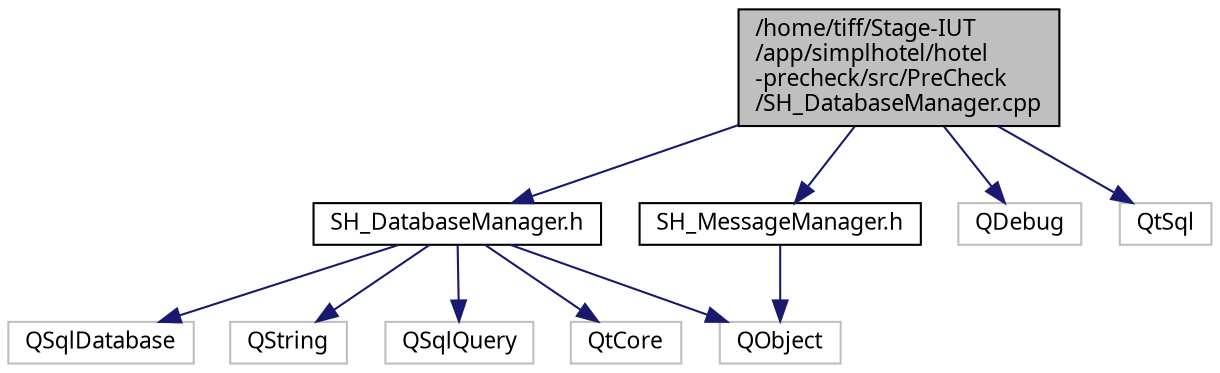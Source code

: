 digraph "/home/tiff/Stage-IUT/app/simplhotel/hotel-precheck/src/PreCheck/SH_DatabaseManager.cpp"
{
 // INTERACTIVE_SVG=YES
  bgcolor="transparent";
  edge [fontname="Verdana",fontsize="11",labelfontname="Verdana",labelfontsize="11"];
  node [fontname="Verdana",fontsize="11",shape=record];
  Node1 [label="/home/tiff/Stage-IUT\l/app/simplhotel/hotel\l-precheck/src/PreCheck\l/SH_DatabaseManager.cpp",height=0.2,width=0.4,color="black", fillcolor="grey75", style="filled" fontcolor="black"];
  Node1 -> Node2 [color="midnightblue",fontsize="11",style="solid",fontname="Verdana"];
  Node2 [label="SH_DatabaseManager.h",height=0.2,width=0.4,color="black",URL="$SH__DatabaseManager_8h.html"];
  Node2 -> Node3 [color="midnightblue",fontsize="11",style="solid",fontname="Verdana"];
  Node3 [label="QSqlDatabase",height=0.2,width=0.4,color="grey75"];
  Node2 -> Node4 [color="midnightblue",fontsize="11",style="solid",fontname="Verdana"];
  Node4 [label="QString",height=0.2,width=0.4,color="grey75"];
  Node2 -> Node5 [color="midnightblue",fontsize="11",style="solid",fontname="Verdana"];
  Node5 [label="QSqlQuery",height=0.2,width=0.4,color="grey75"];
  Node2 -> Node6 [color="midnightblue",fontsize="11",style="solid",fontname="Verdana"];
  Node6 [label="QObject",height=0.2,width=0.4,color="grey75"];
  Node2 -> Node7 [color="midnightblue",fontsize="11",style="solid",fontname="Verdana"];
  Node7 [label="QtCore",height=0.2,width=0.4,color="grey75"];
  Node1 -> Node8 [color="midnightblue",fontsize="11",style="solid",fontname="Verdana"];
  Node8 [label="SH_MessageManager.h",height=0.2,width=0.4,color="black",URL="$SH__MessageManager_8h.html"];
  Node8 -> Node6 [color="midnightblue",fontsize="11",style="solid",fontname="Verdana"];
  Node1 -> Node9 [color="midnightblue",fontsize="11",style="solid",fontname="Verdana"];
  Node9 [label="QDebug",height=0.2,width=0.4,color="grey75"];
  Node1 -> Node10 [color="midnightblue",fontsize="11",style="solid",fontname="Verdana"];
  Node10 [label="QtSql",height=0.2,width=0.4,color="grey75"];
}
